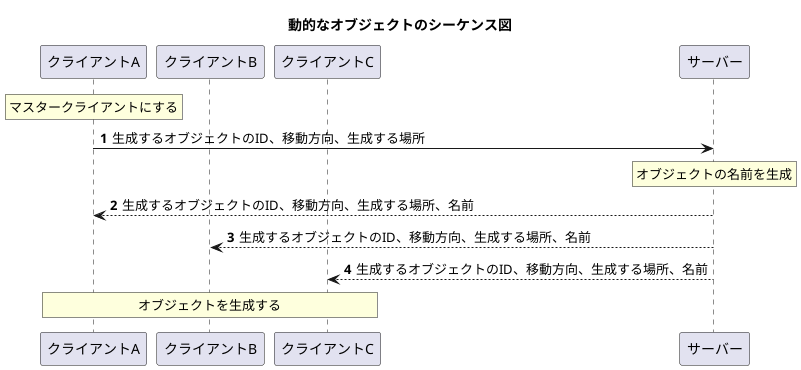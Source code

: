 @startuml
'https://plantuml.com/sequence-diagram


participant クライアントA
participant クライアントB
participant クライアントC
participant サーバー

autonumber
title 動的なオブジェクトのシーケンス図
rnote over クライアントA:マスタークライアントにする
クライアントA -> サーバー:生成するオブジェクトのID、移動方向、生成する場所
rnote over サーバー:オブジェクトの名前を生成
クライアントA <-- サーバー:生成するオブジェクトのID、移動方向、生成する場所、名前
クライアントB <-- サーバー:生成するオブジェクトのID、移動方向、生成する場所、名前
クライアントC <-- サーバー:生成するオブジェクトのID、移動方向、生成する場所、名前
rnote over クライアントA,クライアントC:オブジェクトを生成する
@enduml